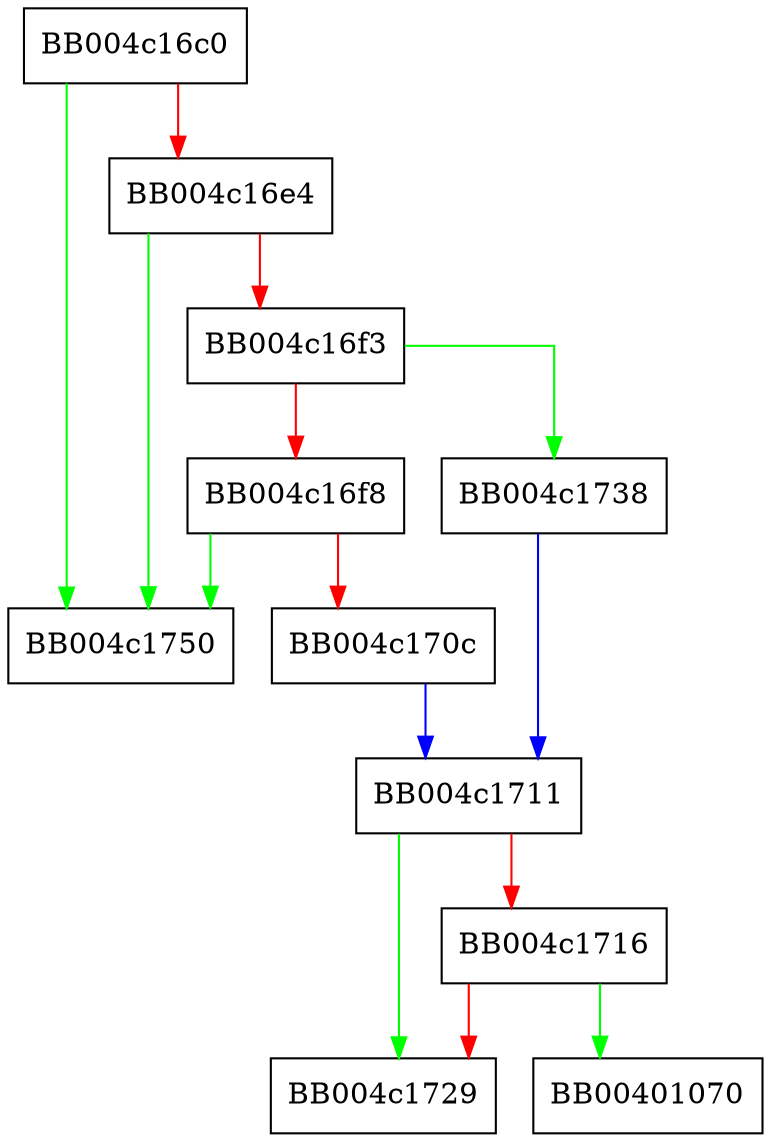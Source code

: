 digraph ossl_quic_wire_encode_transport_param_bytes {
  node [shape="box"];
  graph [splines=ortho];
  BB004c16c0 -> BB004c1750 [color="green"];
  BB004c16c0 -> BB004c16e4 [color="red"];
  BB004c16e4 -> BB004c1750 [color="green"];
  BB004c16e4 -> BB004c16f3 [color="red"];
  BB004c16f3 -> BB004c1738 [color="green"];
  BB004c16f3 -> BB004c16f8 [color="red"];
  BB004c16f8 -> BB004c1750 [color="green"];
  BB004c16f8 -> BB004c170c [color="red"];
  BB004c170c -> BB004c1711 [color="blue"];
  BB004c1711 -> BB004c1729 [color="green"];
  BB004c1711 -> BB004c1716 [color="red"];
  BB004c1716 -> BB00401070 [color="green"];
  BB004c1716 -> BB004c1729 [color="red"];
  BB004c1738 -> BB004c1711 [color="blue"];
}